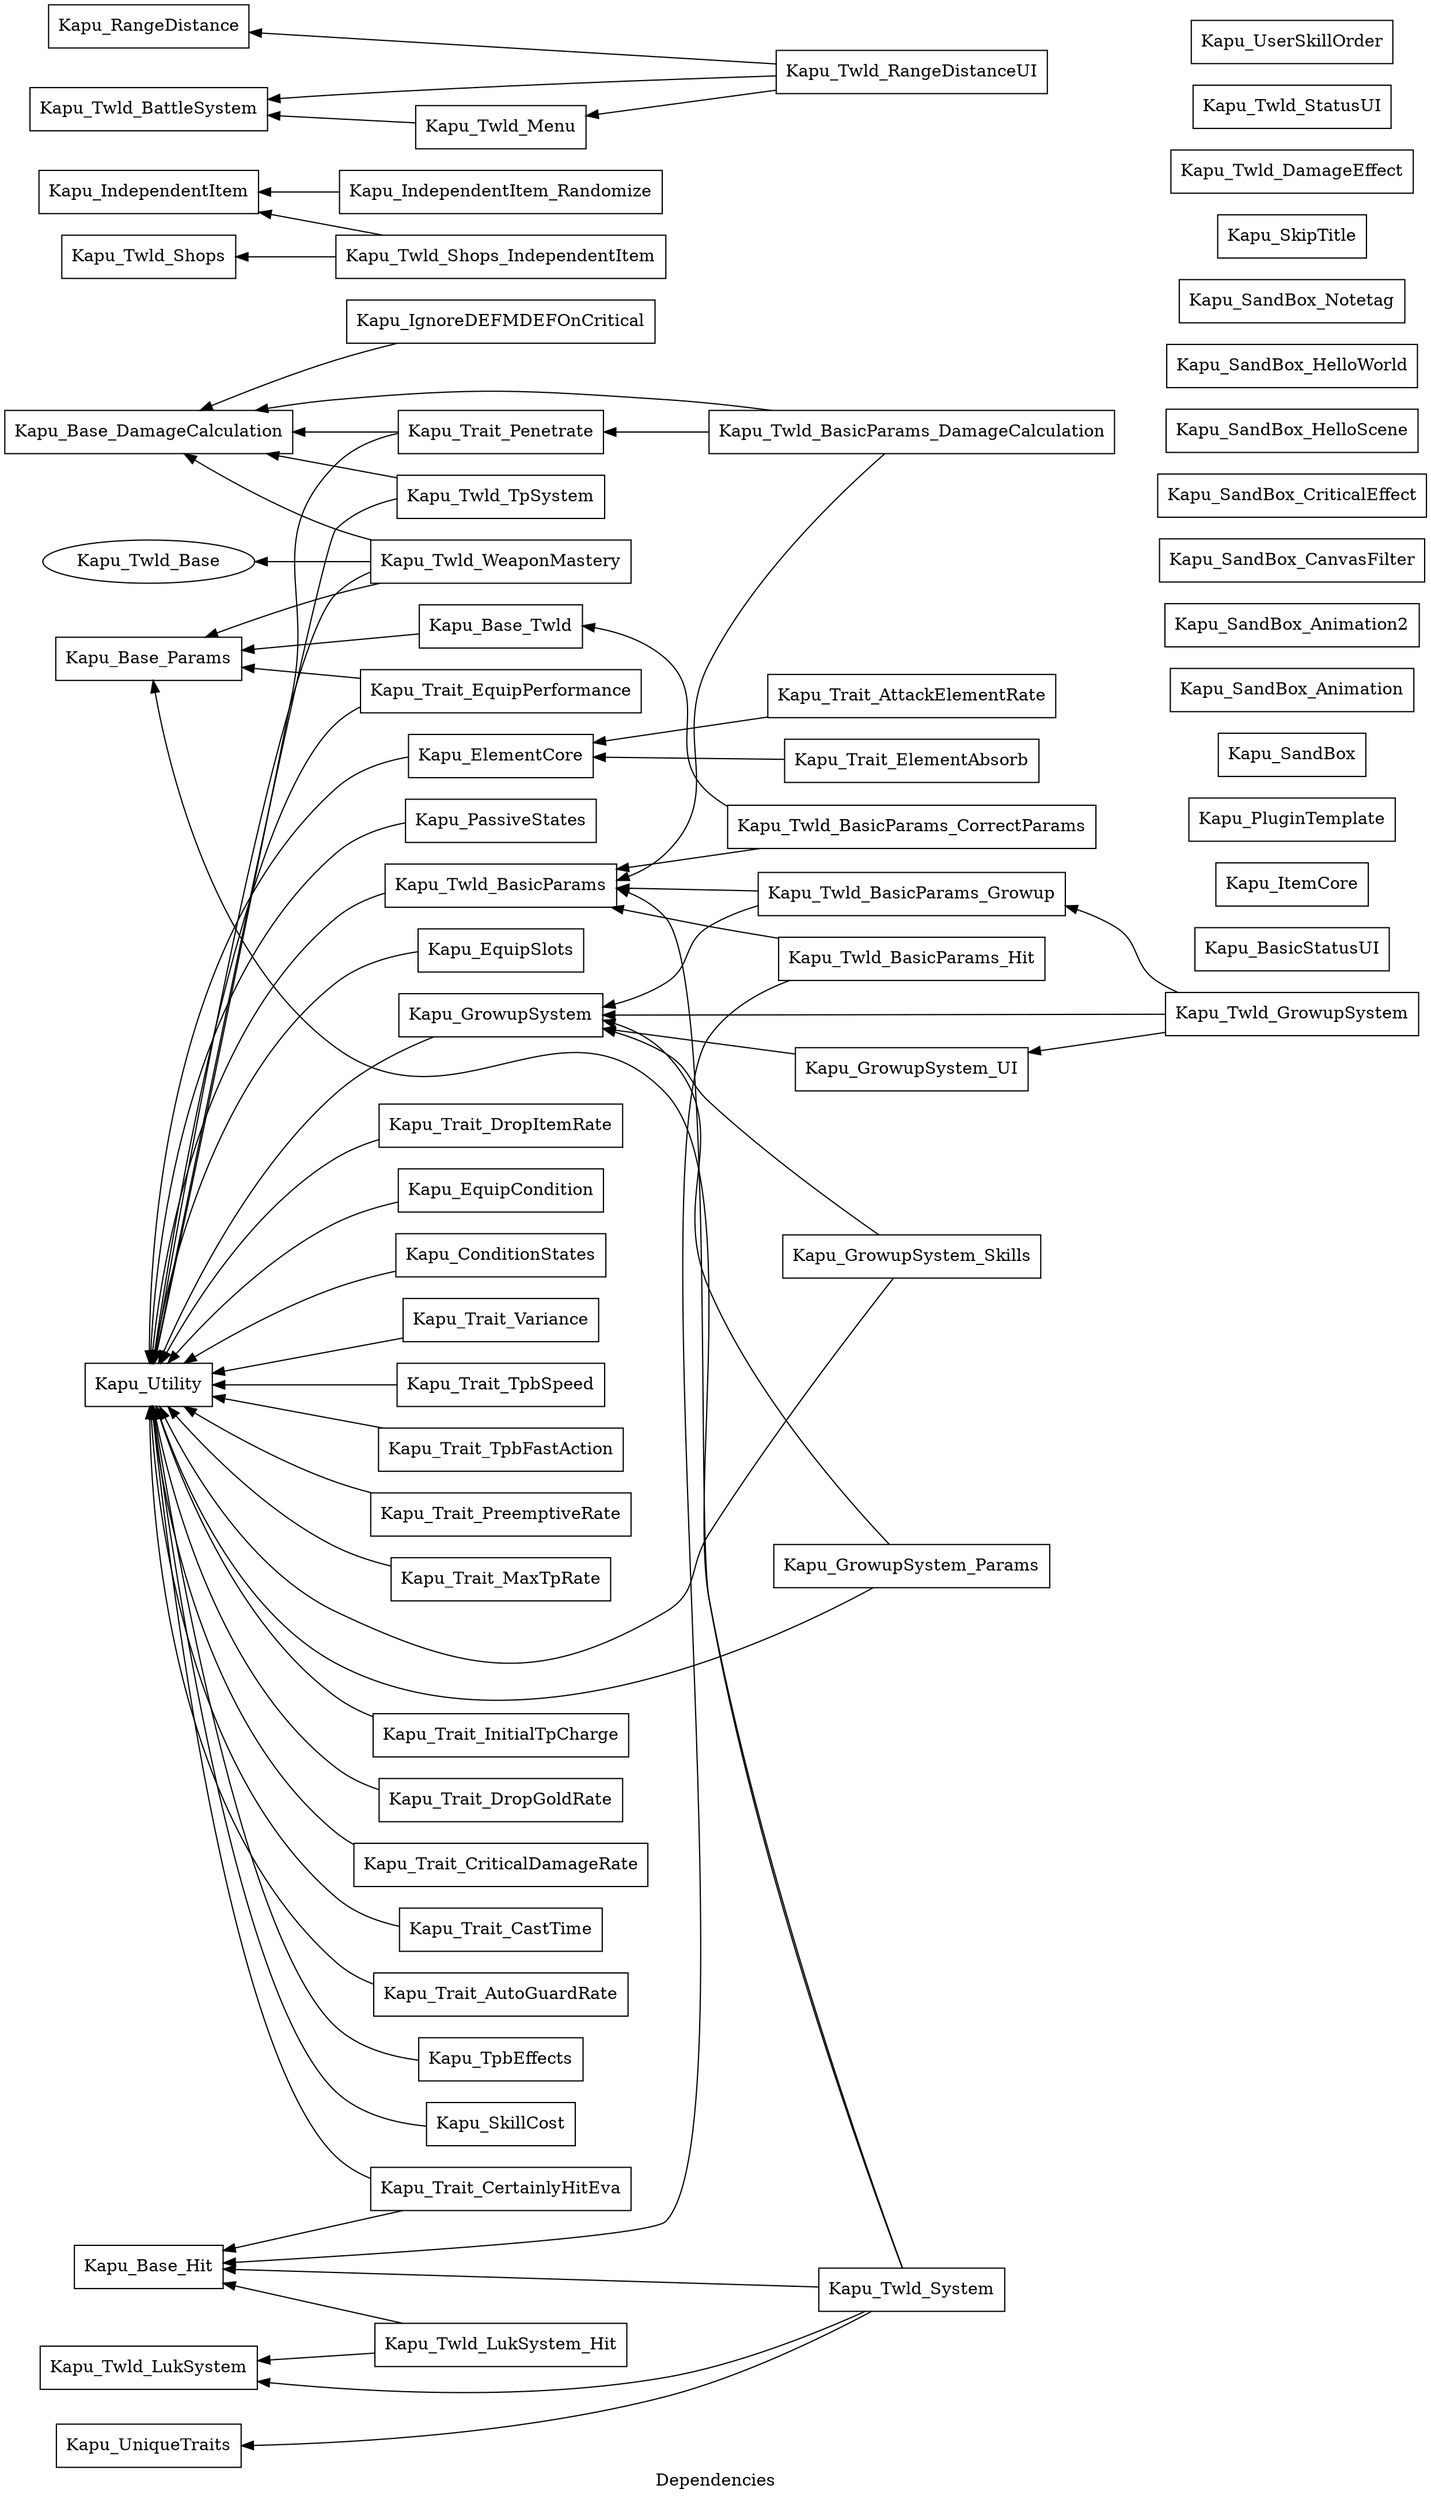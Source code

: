 digraph PluginDependencies {
  graph [
    charset = "UTF-8";
    label = "Dependencies";
    rankdir = RL,
  ]

  // node defines.
  Kapu_Base_DamageCalculation[shape = box];
  Kapu_Base_Hit[shape = box];
  Kapu_Base_Params[shape = box];
  Kapu_Base_Twld[shape = box];
  Kapu_BasicStatusUI[shape = box];
  Kapu_IgnoreDEFMDEFOnCritical[shape = box];
  Kapu_IndependentItem[shape = box];
  Kapu_IndependentItem_Randomize[shape = box];
  Kapu_ItemCore[shape = box];
  Kapu_PluginTemplate[shape = box];
  Kapu_RangeDistance[shape = box];
  Kapu_SandBox[shape = box];
  Kapu_SandBox_Animation[shape = box];
  Kapu_SandBox_Animation2[shape = box];
  Kapu_SandBox_CanvasFilter[shape = box];
  Kapu_SandBox_CriticalEffect[shape = box];
  Kapu_SandBox_HelloScene[shape = box];
  Kapu_SandBox_HelloWorld[shape = box];
  Kapu_SandBox_Notetag[shape = box];
  Kapu_SkipTitle[shape = box];
  Kapu_Twld_BattleSystem[shape = box];
  Kapu_Twld_DamageEffect[shape = box];
  Kapu_Twld_LukSystem[shape = box];
  Kapu_Twld_LukSystem_Hit[shape = box];
  Kapu_Twld_Menu[shape = box];
  Kapu_Twld_RangeDistanceUI[shape = box];
  Kapu_Twld_Shops[shape = box];
  Kapu_Twld_Shops_IndependentItem[shape = box];
  Kapu_Twld_StatusUI[shape = box];
  Kapu_UniqueTraits[shape = box];
  Kapu_UserSkillOrder[shape = box];
  Kapu_Utility[shape = box];
  Kapu_ConditionStates[shape = box];
  Kapu_Twld_WeaponMastery[shape = box];
  Kapu_Twld_TpSystem[shape = box];
  Kapu_Twld_BasicParams[shape = box];
  Kapu_Trait_Variance[shape = box];
  Kapu_Twld_System[shape = box];
  Kapu_Twld_BasicParams_Hit[shape = box];
  Kapu_Twld_BasicParams_CorrectParams[shape = box];
  Kapu_Trait_TpbSpeed[shape = box];
  Kapu_Trait_TpbFastAction[shape = box];
  Kapu_Trait_PreemptiveRate[shape = box];
  Kapu_Trait_Penetrate[shape = box];
  Kapu_Trait_MaxTpRate[shape = box];
  Kapu_Twld_BasicParams_DamageCalculation[shape = box];
  Kapu_Trait_InitialTpCharge[shape = box];
  Kapu_Trait_EquipPerformance[shape = box];
  Kapu_Trait_DropItemRate[shape = box];
  Kapu_Trait_DropGoldRate[shape = box];
  Kapu_Trait_CriticalDamageRate[shape = box];
  Kapu_Trait_CertainlyHitEva[shape = box];
  Kapu_Trait_CastTime[shape = box];
  Kapu_Trait_AutoGuardRate[shape = box];
  Kapu_TpbEffects[shape = box];
  Kapu_SkillCost[shape = box];
  Kapu_PassiveStates[shape = box];
  Kapu_GrowupSystem[shape = box];
  Kapu_EquipSlots[shape = box];
  Kapu_Twld_BasicParams_Growup[shape = box];
  Kapu_GrowupSystem_UI[shape = box];
  Kapu_Twld_GrowupSystem[shape = box];
  Kapu_GrowupSystem_Skills[shape = box];
  Kapu_GrowupSystem_Params[shape = box];
  Kapu_EquipCondition[shape = box];
  Kapu_ElementCore[shape = box];
  Kapu_Trait_AttackElementRate[shape = box];
  Kapu_Trait_ElementAbsorb[shape = box];
  // edge defines.
  Kapu_Base_Twld -> Kapu_Base_Params [arrowhead = normal];
  Kapu_IgnoreDEFMDEFOnCritical -> Kapu_Base_DamageCalculation [arrowhead = normal];
  Kapu_IndependentItem_Randomize -> Kapu_IndependentItem [arrowhead = normal];
  Kapu_Twld_LukSystem_Hit -> Kapu_Base_Hit [arrowhead = normal];
  Kapu_Twld_LukSystem_Hit -> Kapu_Twld_LukSystem [arrowhead = normal];
  Kapu_Twld_Menu -> Kapu_Twld_BattleSystem [arrowhead = normal];
  Kapu_Twld_RangeDistanceUI -> Kapu_Twld_BattleSystem [arrowhead = normal];
  Kapu_Twld_RangeDistanceUI -> Kapu_RangeDistance [arrowhead = normal];
  Kapu_Twld_RangeDistanceUI -> Kapu_Twld_Menu [arrowhead = normal];
  Kapu_Twld_Shops_IndependentItem -> Kapu_IndependentItem [arrowhead = normal];
  Kapu_Twld_Shops_IndependentItem -> Kapu_Twld_Shops [arrowhead = normal];
  Kapu_ConditionStates -> Kapu_Utility [arrowhead = normal];
  Kapu_Twld_WeaponMastery -> Kapu_Utility [arrowhead = normal];
  Kapu_Twld_WeaponMastery -> Kapu_Base_DamageCalculation [arrowhead = normal];
  Kapu_Twld_WeaponMastery -> Kapu_Twld_Base [arrowhead = normal];
  Kapu_Twld_WeaponMastery -> Kapu_Base_Params [arrowhead = normal];
  Kapu_Twld_TpSystem -> Kapu_Utility [arrowhead = normal];
  Kapu_Twld_TpSystem -> Kapu_Base_DamageCalculation [arrowhead = normal];
  Kapu_Twld_BasicParams -> Kapu_Utility [arrowhead = normal];
  Kapu_Trait_Variance -> Kapu_Utility [arrowhead = normal];
  Kapu_Twld_System -> Kapu_Base_Params [arrowhead = normal];
  Kapu_Twld_System -> Kapu_Base_Hit [arrowhead = normal];
  Kapu_Twld_System -> Kapu_Twld_BasicParams [arrowhead = normal];
  Kapu_Twld_System -> Kapu_UniqueTraits [arrowhead = normal];
  Kapu_Twld_System -> Kapu_Twld_LukSystem [arrowhead = normal];
  Kapu_Twld_BasicParams_Hit -> Kapu_Twld_BasicParams [arrowhead = normal];
  Kapu_Twld_BasicParams_Hit -> Kapu_Base_Hit [arrowhead = normal];
  Kapu_Twld_BasicParams_CorrectParams -> Kapu_Base_Twld [arrowhead = normal];
  Kapu_Twld_BasicParams_CorrectParams -> Kapu_Twld_BasicParams [arrowhead = normal];
  Kapu_Trait_TpbSpeed -> Kapu_Utility [arrowhead = normal];
  Kapu_Trait_TpbFastAction -> Kapu_Utility [arrowhead = normal];
  Kapu_Trait_PreemptiveRate -> Kapu_Utility [arrowhead = normal];
  Kapu_Trait_Penetrate -> Kapu_Utility [arrowhead = normal];
  Kapu_Trait_Penetrate -> Kapu_Base_DamageCalculation [arrowhead = normal];
  Kapu_Trait_MaxTpRate -> Kapu_Utility [arrowhead = normal];
  Kapu_Twld_BasicParams_DamageCalculation -> Kapu_Base_DamageCalculation [arrowhead = normal];
  Kapu_Twld_BasicParams_DamageCalculation -> Kapu_Trait_Penetrate [arrowhead = normal];
  Kapu_Twld_BasicParams_DamageCalculation -> Kapu_Twld_BasicParams [arrowhead = normal];
  Kapu_Trait_InitialTpCharge -> Kapu_Utility [arrowhead = normal];
  Kapu_Trait_EquipPerformance -> Kapu_Utility [arrowhead = normal];
  Kapu_Trait_EquipPerformance -> Kapu_Base_Params [arrowhead = normal];
  Kapu_Trait_DropItemRate -> Kapu_Utility [arrowhead = normal];
  Kapu_Trait_DropGoldRate -> Kapu_Utility [arrowhead = normal];
  Kapu_Trait_CriticalDamageRate -> Kapu_Utility [arrowhead = normal];
  Kapu_Trait_CertainlyHitEva -> Kapu_Utility [arrowhead = normal];
  Kapu_Trait_CertainlyHitEva -> Kapu_Base_Hit [arrowhead = normal];
  Kapu_Trait_CastTime -> Kapu_Utility [arrowhead = normal];
  Kapu_Trait_AutoGuardRate -> Kapu_Utility [arrowhead = normal];
  Kapu_TpbEffects -> Kapu_Utility [arrowhead = normal];
  Kapu_SkillCost -> Kapu_Utility [arrowhead = normal];
  Kapu_PassiveStates -> Kapu_Utility [arrowhead = normal];
  Kapu_GrowupSystem -> Kapu_Utility [arrowhead = normal];
  Kapu_EquipSlots -> Kapu_Utility [arrowhead = normal];
  Kapu_Twld_BasicParams_Growup -> Kapu_GrowupSystem [arrowhead = normal];
  Kapu_Twld_BasicParams_Growup -> Kapu_Twld_BasicParams [arrowhead = normal];
  Kapu_GrowupSystem_UI -> Kapu_GrowupSystem [arrowhead = normal];
  Kapu_Twld_GrowupSystem -> Kapu_GrowupSystem [arrowhead = normal];
  Kapu_Twld_GrowupSystem -> Kapu_Twld_BasicParams_Growup [arrowhead = normal];
  Kapu_Twld_GrowupSystem -> Kapu_GrowupSystem_UI [arrowhead = normal];
  Kapu_GrowupSystem_Skills -> Kapu_GrowupSystem [arrowhead = normal];
  Kapu_GrowupSystem_Skills -> Kapu_Utility [arrowhead = normal];
  Kapu_GrowupSystem_Params -> Kapu_Utility [arrowhead = normal];
  Kapu_GrowupSystem_Params -> Kapu_GrowupSystem [arrowhead = normal];
  Kapu_EquipCondition -> Kapu_Utility [arrowhead = normal];
  Kapu_ElementCore -> Kapu_Utility [arrowhead = normal];
  Kapu_Trait_AttackElementRate -> Kapu_ElementCore [arrowhead = normal];
  Kapu_Trait_ElementAbsorb -> Kapu_ElementCore [arrowhead = normal];
  { rank = same; Kapu_Base_DamageCalculation; Kapu_Base_Hit; Kapu_Base_Params; Kapu_IndependentItem; Kapu_RangeDistance; Kapu_Twld_BattleSystem; Kapu_Twld_LukSystem; Kapu_Twld_Shops; Kapu_UniqueTraits; Kapu_Utility;  }
  { rank = same; Kapu_Base_Twld; Kapu_IgnoreDEFMDEFOnCritical; Kapu_IndependentItem_Randomize; Kapu_Twld_LukSystem_Hit; Kapu_Twld_Menu; Kapu_Twld_Shops_IndependentItem; Kapu_ConditionStates; Kapu_Twld_WeaponMastery; Kapu_Twld_TpSystem; Kapu_Twld_BasicParams; Kapu_Trait_Variance; Kapu_Trait_TpbSpeed; Kapu_Trait_TpbFastAction; Kapu_Trait_PreemptiveRate; Kapu_Trait_Penetrate; Kapu_Trait_MaxTpRate; Kapu_Trait_InitialTpCharge; Kapu_Trait_EquipPerformance; Kapu_Trait_DropItemRate; Kapu_Trait_DropGoldRate; Kapu_Trait_CriticalDamageRate; Kapu_Trait_CertainlyHitEva; Kapu_Trait_CastTime; Kapu_Trait_AutoGuardRate; Kapu_TpbEffects; Kapu_SkillCost; Kapu_PassiveStates; Kapu_GrowupSystem; Kapu_EquipSlots; Kapu_EquipCondition; Kapu_ElementCore;  }
  { rank = same; Kapu_Twld_RangeDistanceUI; Kapu_Twld_System; Kapu_Twld_BasicParams_Hit; Kapu_Twld_BasicParams_CorrectParams; Kapu_Twld_BasicParams_DamageCalculation; Kapu_Twld_BasicParams_Growup; Kapu_GrowupSystem_UI; Kapu_GrowupSystem_Skills; Kapu_GrowupSystem_Params; Kapu_Trait_AttackElementRate; Kapu_Trait_ElementAbsorb;  }
  { rank = same; Kapu_Twld_GrowupSystem;  }
}
